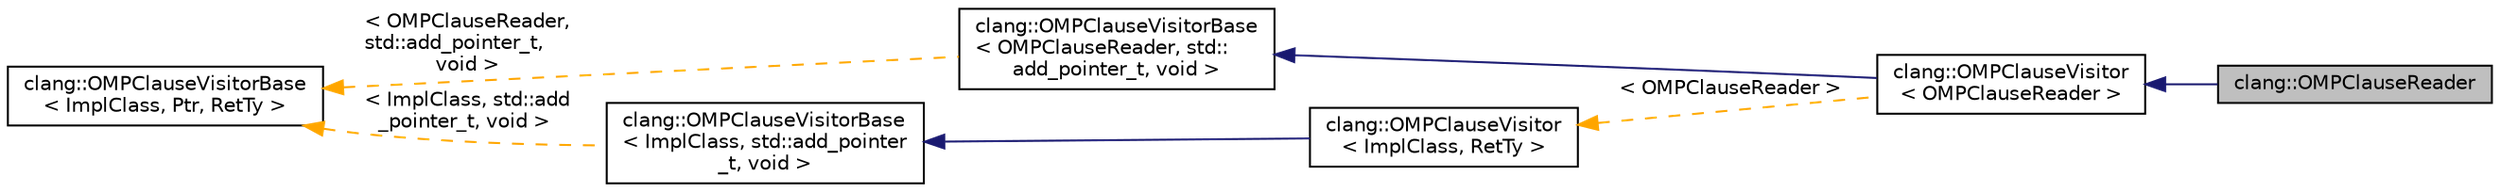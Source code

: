 digraph "clang::OMPClauseReader"
{
 // LATEX_PDF_SIZE
  bgcolor="transparent";
  edge [fontname="Helvetica",fontsize="10",labelfontname="Helvetica",labelfontsize="10"];
  node [fontname="Helvetica",fontsize="10",shape=record];
  rankdir="LR";
  Node1 [label="clang::OMPClauseReader",height=0.2,width=0.4,color="black", fillcolor="grey75", style="filled", fontcolor="black",tooltip=" "];
  Node2 -> Node1 [dir="back",color="midnightblue",fontsize="10",style="solid",fontname="Helvetica"];
  Node2 [label="clang::OMPClauseVisitor\l\< OMPClauseReader \>",height=0.2,width=0.4,color="black",URL="$classclang_1_1OMPClauseVisitor.html",tooltip=" "];
  Node3 -> Node2 [dir="back",color="midnightblue",fontsize="10",style="solid",fontname="Helvetica"];
  Node3 [label="clang::OMPClauseVisitorBase\l\< OMPClauseReader, std::\ladd_pointer_t, void \>",height=0.2,width=0.4,color="black",URL="$classclang_1_1OMPClauseVisitorBase.html",tooltip=" "];
  Node4 -> Node3 [dir="back",color="orange",fontsize="10",style="dashed",label=" \< OMPClauseReader,\l std::add_pointer_t,\l void \>" ,fontname="Helvetica"];
  Node4 [label="clang::OMPClauseVisitorBase\l\< ImplClass, Ptr, RetTy \>",height=0.2,width=0.4,color="black",URL="$classclang_1_1OMPClauseVisitorBase.html",tooltip="This class implements a simple visitor for OMPClause subclasses."];
  Node5 -> Node2 [dir="back",color="orange",fontsize="10",style="dashed",label=" \< OMPClauseReader \>" ,fontname="Helvetica"];
  Node5 [label="clang::OMPClauseVisitor\l\< ImplClass, RetTy \>",height=0.2,width=0.4,color="black",URL="$classclang_1_1OMPClauseVisitor.html",tooltip=" "];
  Node6 -> Node5 [dir="back",color="midnightblue",fontsize="10",style="solid",fontname="Helvetica"];
  Node6 [label="clang::OMPClauseVisitorBase\l\< ImplClass, std::add_pointer\l_t, void \>",height=0.2,width=0.4,color="black",URL="$classclang_1_1OMPClauseVisitorBase.html",tooltip=" "];
  Node4 -> Node6 [dir="back",color="orange",fontsize="10",style="dashed",label=" \< ImplClass, std::add\l_pointer_t, void \>" ,fontname="Helvetica"];
}
